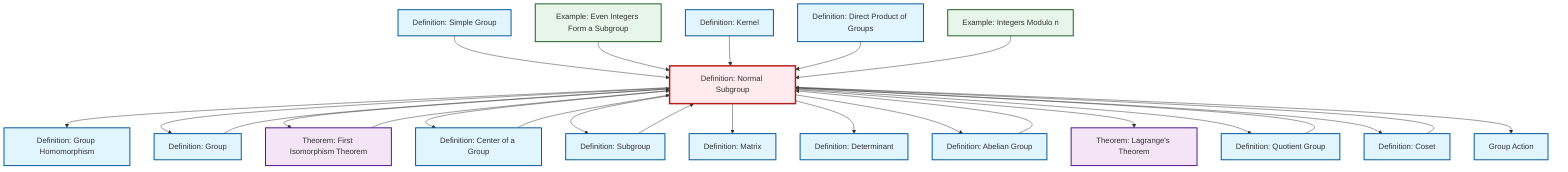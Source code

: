 graph TD
    classDef definition fill:#e1f5fe,stroke:#01579b,stroke-width:2px
    classDef theorem fill:#f3e5f5,stroke:#4a148c,stroke-width:2px
    classDef axiom fill:#fff3e0,stroke:#e65100,stroke-width:2px
    classDef example fill:#e8f5e9,stroke:#1b5e20,stroke-width:2px
    classDef current fill:#ffebee,stroke:#b71c1c,stroke-width:3px
    def-normal-subgroup["Definition: Normal Subgroup"]:::definition
    def-abelian-group["Definition: Abelian Group"]:::definition
    thm-lagrange["Theorem: Lagrange's Theorem"]:::theorem
    def-coset["Definition: Coset"]:::definition
    def-kernel["Definition: Kernel"]:::definition
    def-subgroup["Definition: Subgroup"]:::definition
    def-homomorphism["Definition: Group Homomorphism"]:::definition
    thm-first-isomorphism["Theorem: First Isomorphism Theorem"]:::theorem
    ex-even-integers-subgroup["Example: Even Integers Form a Subgroup"]:::example
    def-group-action["Group Action"]:::definition
    def-simple-group["Definition: Simple Group"]:::definition
    def-group["Definition: Group"]:::definition
    def-direct-product["Definition: Direct Product of Groups"]:::definition
    def-center-of-group["Definition: Center of a Group"]:::definition
    def-matrix["Definition: Matrix"]:::definition
    ex-quotient-integers-mod-n["Example: Integers Modulo n"]:::example
    def-determinant["Definition: Determinant"]:::definition
    def-quotient-group["Definition: Quotient Group"]:::definition
    def-normal-subgroup --> def-homomorphism
    def-normal-subgroup --> def-group
    def-normal-subgroup --> thm-first-isomorphism
    def-simple-group --> def-normal-subgroup
    def-normal-subgroup --> def-center-of-group
    ex-even-integers-subgroup --> def-normal-subgroup
    def-normal-subgroup --> def-subgroup
    def-group --> def-normal-subgroup
    def-center-of-group --> def-normal-subgroup
    def-normal-subgroup --> def-matrix
    def-kernel --> def-normal-subgroup
    def-normal-subgroup --> def-determinant
    def-normal-subgroup --> def-abelian-group
    def-normal-subgroup --> thm-lagrange
    def-abelian-group --> def-normal-subgroup
    def-subgroup --> def-normal-subgroup
    def-direct-product --> def-normal-subgroup
    ex-quotient-integers-mod-n --> def-normal-subgroup
    thm-first-isomorphism --> def-normal-subgroup
    def-normal-subgroup --> def-quotient-group
    def-coset --> def-normal-subgroup
    def-quotient-group --> def-normal-subgroup
    def-normal-subgroup --> def-coset
    def-normal-subgroup --> def-group-action
    class def-normal-subgroup current